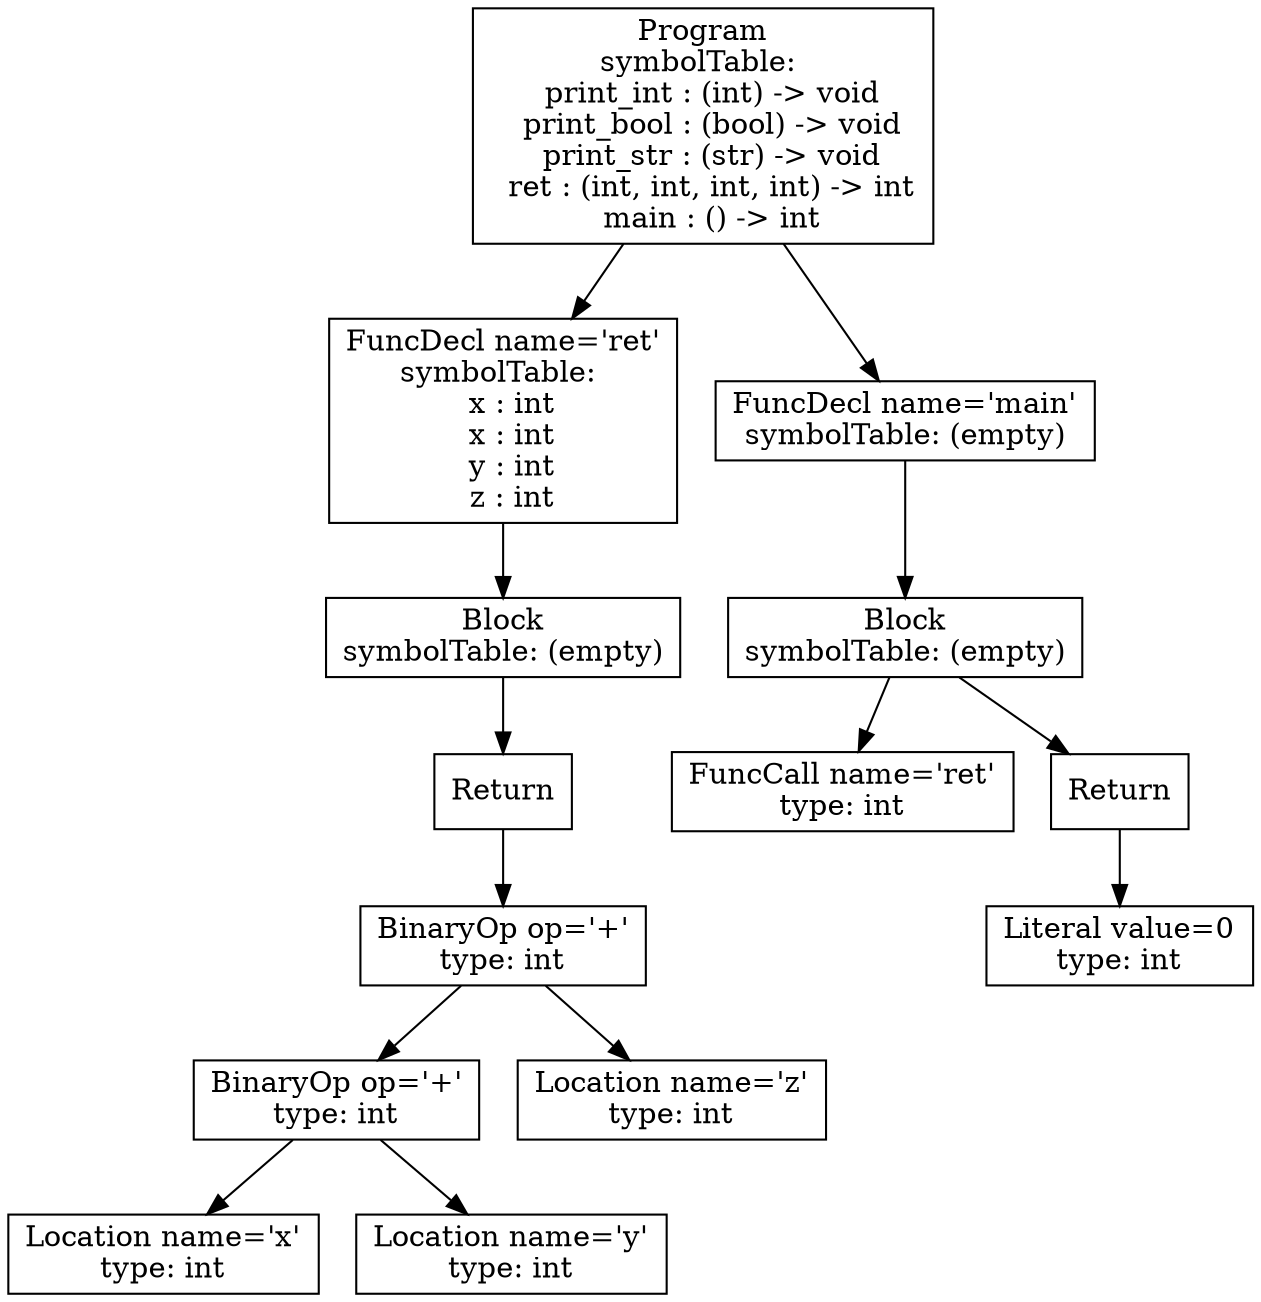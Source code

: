 digraph AST {
6 [shape=box, label="Location name='x'\ntype: int"];
7 [shape=box, label="Location name='y'\ntype: int"];
5 [shape=box, label="BinaryOp op='+'\ntype: int"];
5 -> 6;
5 -> 7;
8 [shape=box, label="Location name='z'\ntype: int"];
4 [shape=box, label="BinaryOp op='+'\ntype: int"];
4 -> 5;
4 -> 8;
3 [shape=box, label="Return"];
3 -> 4;
2 [shape=box, label="Block\nsymbolTable: (empty)"];
2 -> 3;
1 [shape=box, label="FuncDecl name='ret'\nsymbolTable: \n  x : int\n  x : int\n  y : int\n  z : int"];
1 -> 2;
11 [shape=box, label="FuncCall name='ret'\ntype: int"];
13 [shape=box, label="Literal value=0\ntype: int"];
12 [shape=box, label="Return"];
12 -> 13;
10 [shape=box, label="Block\nsymbolTable: (empty)"];
10 -> 11;
10 -> 12;
9 [shape=box, label="FuncDecl name='main'\nsymbolTable: (empty)"];
9 -> 10;
0 [shape=box, label="Program\nsymbolTable: \n  print_int : (int) -> void\n  print_bool : (bool) -> void\n  print_str : (str) -> void\n  ret : (int, int, int, int) -> int\n  main : () -> int"];
0 -> 1;
0 -> 9;
}
